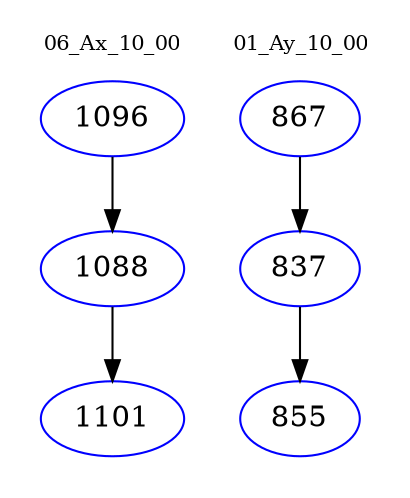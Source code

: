 digraph{
subgraph cluster_0 {
color = white
label = "06_Ax_10_00";
fontsize=10;
T0_1096 [label="1096", color="blue"]
T0_1096 -> T0_1088 [color="black"]
T0_1088 [label="1088", color="blue"]
T0_1088 -> T0_1101 [color="black"]
T0_1101 [label="1101", color="blue"]
}
subgraph cluster_1 {
color = white
label = "01_Ay_10_00";
fontsize=10;
T1_867 [label="867", color="blue"]
T1_867 -> T1_837 [color="black"]
T1_837 [label="837", color="blue"]
T1_837 -> T1_855 [color="black"]
T1_855 [label="855", color="blue"]
}
}
